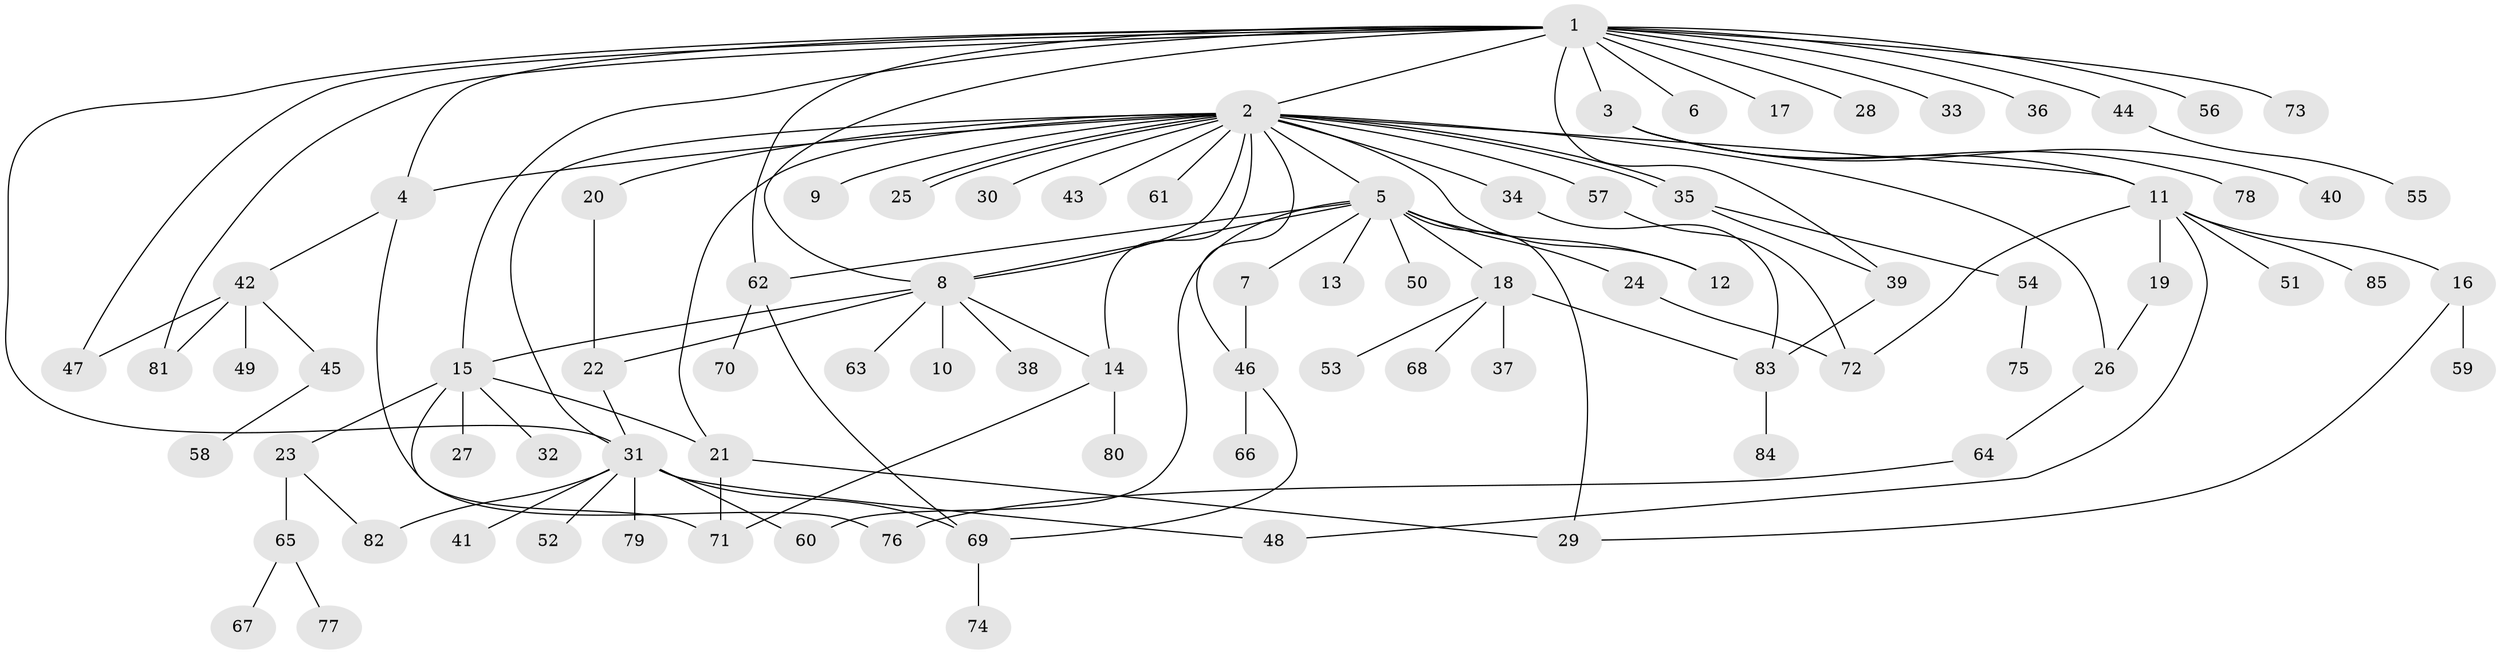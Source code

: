 // coarse degree distribution, {19: 0.0196078431372549, 20: 0.0196078431372549, 4: 0.058823529411764705, 12: 0.0196078431372549, 3: 0.1568627450980392, 8: 0.0196078431372549, 1: 0.5490196078431373, 6: 0.0196078431372549, 2: 0.0784313725490196, 5: 0.0392156862745098, 9: 0.0196078431372549}
// Generated by graph-tools (version 1.1) at 2025/18/03/04/25 18:18:24]
// undirected, 85 vertices, 117 edges
graph export_dot {
graph [start="1"]
  node [color=gray90,style=filled];
  1;
  2;
  3;
  4;
  5;
  6;
  7;
  8;
  9;
  10;
  11;
  12;
  13;
  14;
  15;
  16;
  17;
  18;
  19;
  20;
  21;
  22;
  23;
  24;
  25;
  26;
  27;
  28;
  29;
  30;
  31;
  32;
  33;
  34;
  35;
  36;
  37;
  38;
  39;
  40;
  41;
  42;
  43;
  44;
  45;
  46;
  47;
  48;
  49;
  50;
  51;
  52;
  53;
  54;
  55;
  56;
  57;
  58;
  59;
  60;
  61;
  62;
  63;
  64;
  65;
  66;
  67;
  68;
  69;
  70;
  71;
  72;
  73;
  74;
  75;
  76;
  77;
  78;
  79;
  80;
  81;
  82;
  83;
  84;
  85;
  1 -- 2;
  1 -- 3;
  1 -- 4;
  1 -- 6;
  1 -- 8;
  1 -- 15;
  1 -- 17;
  1 -- 28;
  1 -- 31;
  1 -- 33;
  1 -- 36;
  1 -- 39;
  1 -- 44;
  1 -- 47;
  1 -- 56;
  1 -- 62;
  1 -- 73;
  1 -- 81;
  2 -- 4;
  2 -- 5;
  2 -- 8;
  2 -- 9;
  2 -- 11;
  2 -- 12;
  2 -- 14;
  2 -- 20;
  2 -- 21;
  2 -- 25;
  2 -- 25;
  2 -- 26;
  2 -- 30;
  2 -- 31;
  2 -- 34;
  2 -- 35;
  2 -- 35;
  2 -- 43;
  2 -- 46;
  2 -- 57;
  2 -- 61;
  3 -- 11;
  3 -- 40;
  3 -- 78;
  4 -- 42;
  4 -- 76;
  5 -- 7;
  5 -- 8;
  5 -- 12;
  5 -- 13;
  5 -- 18;
  5 -- 24;
  5 -- 29;
  5 -- 50;
  5 -- 60;
  5 -- 62;
  7 -- 46;
  8 -- 10;
  8 -- 14;
  8 -- 15;
  8 -- 22;
  8 -- 38;
  8 -- 63;
  11 -- 16;
  11 -- 19;
  11 -- 48;
  11 -- 51;
  11 -- 72;
  11 -- 85;
  14 -- 71;
  14 -- 80;
  15 -- 21;
  15 -- 23;
  15 -- 27;
  15 -- 32;
  15 -- 71;
  16 -- 29;
  16 -- 59;
  18 -- 37;
  18 -- 53;
  18 -- 68;
  18 -- 83;
  19 -- 26;
  20 -- 22;
  21 -- 29;
  21 -- 71;
  22 -- 31;
  23 -- 65;
  23 -- 82;
  24 -- 72;
  26 -- 64;
  31 -- 41;
  31 -- 48;
  31 -- 52;
  31 -- 60;
  31 -- 69;
  31 -- 79;
  31 -- 82;
  34 -- 83;
  35 -- 39;
  35 -- 54;
  39 -- 83;
  42 -- 45;
  42 -- 47;
  42 -- 49;
  42 -- 81;
  44 -- 55;
  45 -- 58;
  46 -- 66;
  46 -- 69;
  54 -- 75;
  57 -- 72;
  62 -- 69;
  62 -- 70;
  64 -- 76;
  65 -- 67;
  65 -- 77;
  69 -- 74;
  83 -- 84;
}
